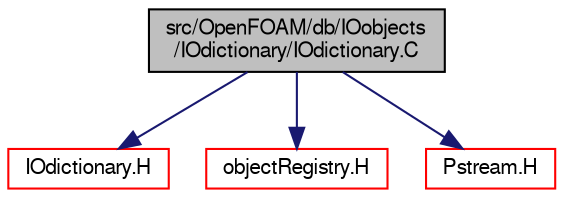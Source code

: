 digraph "src/OpenFOAM/db/IOobjects/IOdictionary/IOdictionary.C"
{
  bgcolor="transparent";
  edge [fontname="FreeSans",fontsize="10",labelfontname="FreeSans",labelfontsize="10"];
  node [fontname="FreeSans",fontsize="10",shape=record];
  Node0 [label="src/OpenFOAM/db/IOobjects\l/IOdictionary/IOdictionary.C",height=0.2,width=0.4,color="black", fillcolor="grey75", style="filled", fontcolor="black"];
  Node0 -> Node1 [color="midnightblue",fontsize="10",style="solid",fontname="FreeSans"];
  Node1 [label="IOdictionary.H",height=0.2,width=0.4,color="red",URL="$a09023.html"];
  Node0 -> Node85 [color="midnightblue",fontsize="10",style="solid",fontname="FreeSans"];
  Node85 [label="objectRegistry.H",height=0.2,width=0.4,color="red",URL="$a09242.html"];
  Node0 -> Node91 [color="midnightblue",fontsize="10",style="solid",fontname="FreeSans"];
  Node91 [label="Pstream.H",height=0.2,width=0.4,color="red",URL="$a09134.html"];
}
